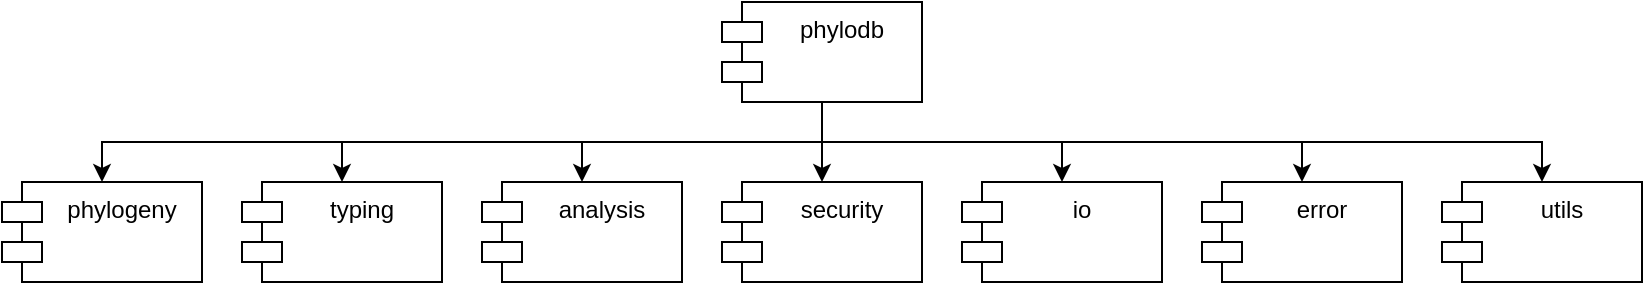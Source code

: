 <mxfile version="13.6.9" type="device"><diagram id="dE26C09JBUrWKY8ql5AW" name="Page-1"><mxGraphModel dx="1038" dy="631" grid="1" gridSize="10" guides="1" tooltips="1" connect="1" arrows="1" fold="1" page="1" pageScale="1" pageWidth="850" pageHeight="1100" math="0" shadow="0"><root><mxCell id="0"/><mxCell id="1" parent="0"/><mxCell id="TiAjjVw6emSDLSV7SMqv-44" style="edgeStyle=orthogonalEdgeStyle;rounded=0;orthogonalLoop=1;jettySize=auto;html=1;exitX=0.5;exitY=1;exitDx=0;exitDy=0;entryX=0.5;entryY=0;entryDx=0;entryDy=0;" parent="1" source="TiAjjVw6emSDLSV7SMqv-13" target="TiAjjVw6emSDLSV7SMqv-14" edge="1"><mxGeometry relative="1" as="geometry"/></mxCell><mxCell id="TiAjjVw6emSDLSV7SMqv-45" style="edgeStyle=orthogonalEdgeStyle;rounded=0;orthogonalLoop=1;jettySize=auto;html=1;exitX=0.5;exitY=1;exitDx=0;exitDy=0;entryX=0.5;entryY=0;entryDx=0;entryDy=0;" parent="1" source="TiAjjVw6emSDLSV7SMqv-13" target="TiAjjVw6emSDLSV7SMqv-15" edge="1"><mxGeometry relative="1" as="geometry"/></mxCell><mxCell id="TiAjjVw6emSDLSV7SMqv-46" style="edgeStyle=orthogonalEdgeStyle;rounded=0;orthogonalLoop=1;jettySize=auto;html=1;exitX=0.5;exitY=1;exitDx=0;exitDy=0;entryX=0.5;entryY=0;entryDx=0;entryDy=0;" parent="1" source="TiAjjVw6emSDLSV7SMqv-13" target="TiAjjVw6emSDLSV7SMqv-18" edge="1"><mxGeometry relative="1" as="geometry"/></mxCell><mxCell id="TiAjjVw6emSDLSV7SMqv-47" style="edgeStyle=orthogonalEdgeStyle;rounded=0;orthogonalLoop=1;jettySize=auto;html=1;exitX=0.5;exitY=1;exitDx=0;exitDy=0;entryX=0.5;entryY=0;entryDx=0;entryDy=0;" parent="1" source="TiAjjVw6emSDLSV7SMqv-13" target="TiAjjVw6emSDLSV7SMqv-19" edge="1"><mxGeometry relative="1" as="geometry"/></mxCell><mxCell id="TiAjjVw6emSDLSV7SMqv-48" style="edgeStyle=orthogonalEdgeStyle;rounded=0;orthogonalLoop=1;jettySize=auto;html=1;exitX=0.5;exitY=1;exitDx=0;exitDy=0;entryX=0.5;entryY=0;entryDx=0;entryDy=0;" parent="1" source="TiAjjVw6emSDLSV7SMqv-13" target="TiAjjVw6emSDLSV7SMqv-16" edge="1"><mxGeometry relative="1" as="geometry"/></mxCell><mxCell id="TiAjjVw6emSDLSV7SMqv-49" style="edgeStyle=orthogonalEdgeStyle;rounded=0;orthogonalLoop=1;jettySize=auto;html=1;exitX=0.5;exitY=1;exitDx=0;exitDy=0;entryX=0.5;entryY=0;entryDx=0;entryDy=0;" parent="1" source="TiAjjVw6emSDLSV7SMqv-13" target="TiAjjVw6emSDLSV7SMqv-17" edge="1"><mxGeometry relative="1" as="geometry"/></mxCell><mxCell id="TiAjjVw6emSDLSV7SMqv-50" style="edgeStyle=orthogonalEdgeStyle;rounded=0;orthogonalLoop=1;jettySize=auto;html=1;exitX=0.5;exitY=1;exitDx=0;exitDy=0;entryX=0.5;entryY=0;entryDx=0;entryDy=0;" parent="1" source="TiAjjVw6emSDLSV7SMqv-13" target="TiAjjVw6emSDLSV7SMqv-21" edge="1"><mxGeometry relative="1" as="geometry"/></mxCell><mxCell id="TiAjjVw6emSDLSV7SMqv-13" value="phylodb" style="shape=module;align=left;spacingLeft=20;align=center;verticalAlign=top;" parent="1" vertex="1"><mxGeometry x="375" y="480" width="100" height="50" as="geometry"/></mxCell><mxCell id="TiAjjVw6emSDLSV7SMqv-14" value="security" style="shape=module;align=left;spacingLeft=20;align=center;verticalAlign=top;" parent="1" vertex="1"><mxGeometry x="375" y="570" width="100" height="50" as="geometry"/></mxCell><mxCell id="TiAjjVw6emSDLSV7SMqv-15" value="analysis" style="shape=module;align=left;spacingLeft=20;align=center;verticalAlign=top;" parent="1" vertex="1"><mxGeometry x="255" y="570" width="100" height="50" as="geometry"/></mxCell><mxCell id="TiAjjVw6emSDLSV7SMqv-16" value="typing" style="shape=module;align=left;spacingLeft=20;align=center;verticalAlign=top;" parent="1" vertex="1"><mxGeometry x="135" y="570" width="100" height="50" as="geometry"/></mxCell><mxCell id="TiAjjVw6emSDLSV7SMqv-17" value="phylogeny" style="shape=module;align=left;spacingLeft=20;align=center;verticalAlign=top;" parent="1" vertex="1"><mxGeometry x="15" y="570" width="100" height="50" as="geometry"/></mxCell><mxCell id="TiAjjVw6emSDLSV7SMqv-18" value="io" style="shape=module;align=left;spacingLeft=20;align=center;verticalAlign=top;" parent="1" vertex="1"><mxGeometry x="495" y="570" width="100" height="50" as="geometry"/></mxCell><mxCell id="TiAjjVw6emSDLSV7SMqv-19" value="error" style="shape=module;align=left;spacingLeft=20;align=center;verticalAlign=top;" parent="1" vertex="1"><mxGeometry x="615" y="570" width="100" height="50" as="geometry"/></mxCell><mxCell id="TiAjjVw6emSDLSV7SMqv-21" value="utils" style="shape=module;align=left;spacingLeft=20;align=center;verticalAlign=top;" parent="1" vertex="1"><mxGeometry x="735" y="570" width="100" height="50" as="geometry"/></mxCell></root></mxGraphModel></diagram></mxfile>